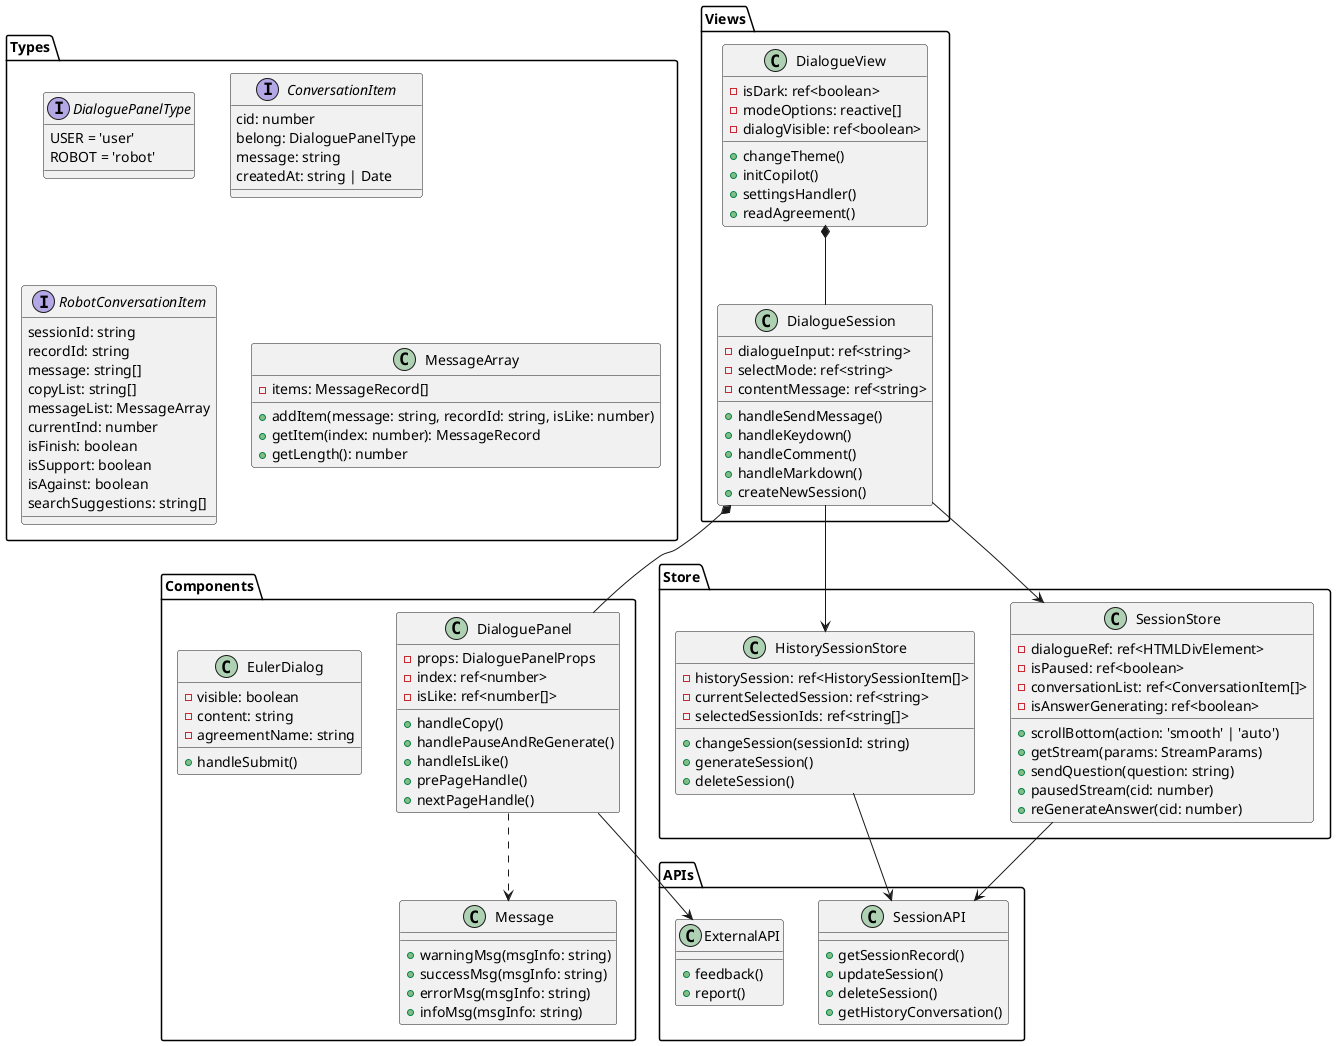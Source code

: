 @startuml Frontend Architecture

' Types
package "Types" {
  interface DialoguePanelType {
    USER = 'user'
    ROBOT = 'robot'
  }

  interface ConversationItem {
    cid: number
    belong: DialoguePanelType
    message: string
    createdAt: string | Date
  }

  interface RobotConversationItem {
    sessionId: string
    recordId: string
    message: string[]
    copyList: string[]
    messageList: MessageArray
    currentInd: number
    isFinish: boolean
    isSupport: boolean
    isAgainst: boolean
    searchSuggestions: string[]
  }

  class MessageArray {
    - items: MessageRecord[]
    + addItem(message: string, recordId: string, isLike: number)
    + getItem(index: number): MessageRecord
    + getLength(): number
  }
}

' Store
package "Store" {
  class SessionStore {
    - dialogueRef: ref<HTMLDivElement>
    - isPaused: ref<boolean>
    - conversationList: ref<ConversationItem[]>
    - isAnswerGenerating: ref<boolean>
    + scrollBottom(action: 'smooth' | 'auto')
    + getStream(params: StreamParams)
    + sendQuestion(question: string)
    + pausedStream(cid: number)
    + reGenerateAnswer(cid: number)
  }

  class HistorySessionStore {
    - historySession: ref<HistorySessionItem[]>
    - currentSelectedSession: ref<string>
    - selectedSessionIds: ref<string[]>
    + changeSession(sessionId: string)
    + generateSession()
    + deleteSession()
  }
}

' Components
package "Components" {
  class DialoguePanel {
    - props: DialoguePanelProps
    - index: ref<number>
    - isLike: ref<number[]>
    + handleCopy()
    + handlePauseAndReGenerate()
    + handleIsLike()
    + prePageHandle()
    + nextPageHandle()
  }

  class Message {
    + warningMsg(msgInfo: string)
    + successMsg(msgInfo: string)
    + errorMsg(msgInfo: string)
    + infoMsg(msgInfo: string)
  }

  class EulerDialog {
    - visible: boolean
    - content: string
    - agreementName: string
    + handleSubmit()
  }
}

' Views
package "Views" {
  class DialogueView {
    - isDark: ref<boolean>
    - modeOptions: reactive[]
    - dialogVisible: ref<boolean>
    + changeTheme()
    + initCopilot()
    + settingsHandler()
    + readAgreement()
  }

  class DialogueSession {
    - dialogueInput: ref<string>
    - selectMode: ref<string>
    - contentMessage: ref<string>
    + handleSendMessage()
    + handleKeydown()
    + handleComment()
    + handleMarkdown()
    + createNewSession()
  }
}

' APIs
package "APIs" {
  class SessionAPI {
    + getSessionRecord()
    + updateSession()
    + deleteSession()
    + getHistoryConversation()
  }

  class ExternalAPI {
    + feedback()
    + report()
  }
}

' Relationships
DialogueView *-- DialogueSession
DialogueSession *-- DialoguePanel
DialoguePanel ..> Message
SessionStore --> SessionAPI
HistorySessionStore --> SessionAPI
DialogueSession --> SessionStore
DialogueSession --> HistorySessionStore
DialoguePanel --> ExternalAPI

@enduml

